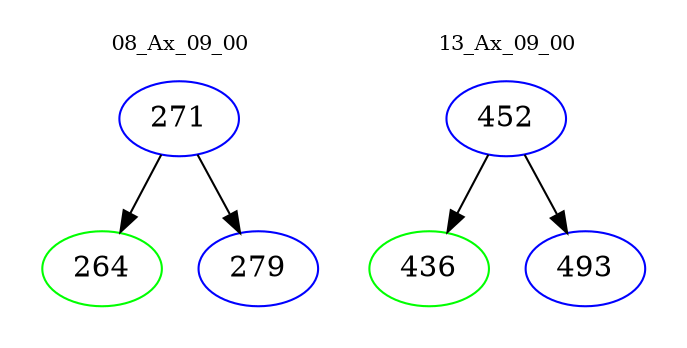 digraph{
subgraph cluster_0 {
color = white
label = "08_Ax_09_00";
fontsize=10;
T0_271 [label="271", color="blue"]
T0_271 -> T0_264 [color="black"]
T0_264 [label="264", color="green"]
T0_271 -> T0_279 [color="black"]
T0_279 [label="279", color="blue"]
}
subgraph cluster_1 {
color = white
label = "13_Ax_09_00";
fontsize=10;
T1_452 [label="452", color="blue"]
T1_452 -> T1_436 [color="black"]
T1_436 [label="436", color="green"]
T1_452 -> T1_493 [color="black"]
T1_493 [label="493", color="blue"]
}
}
